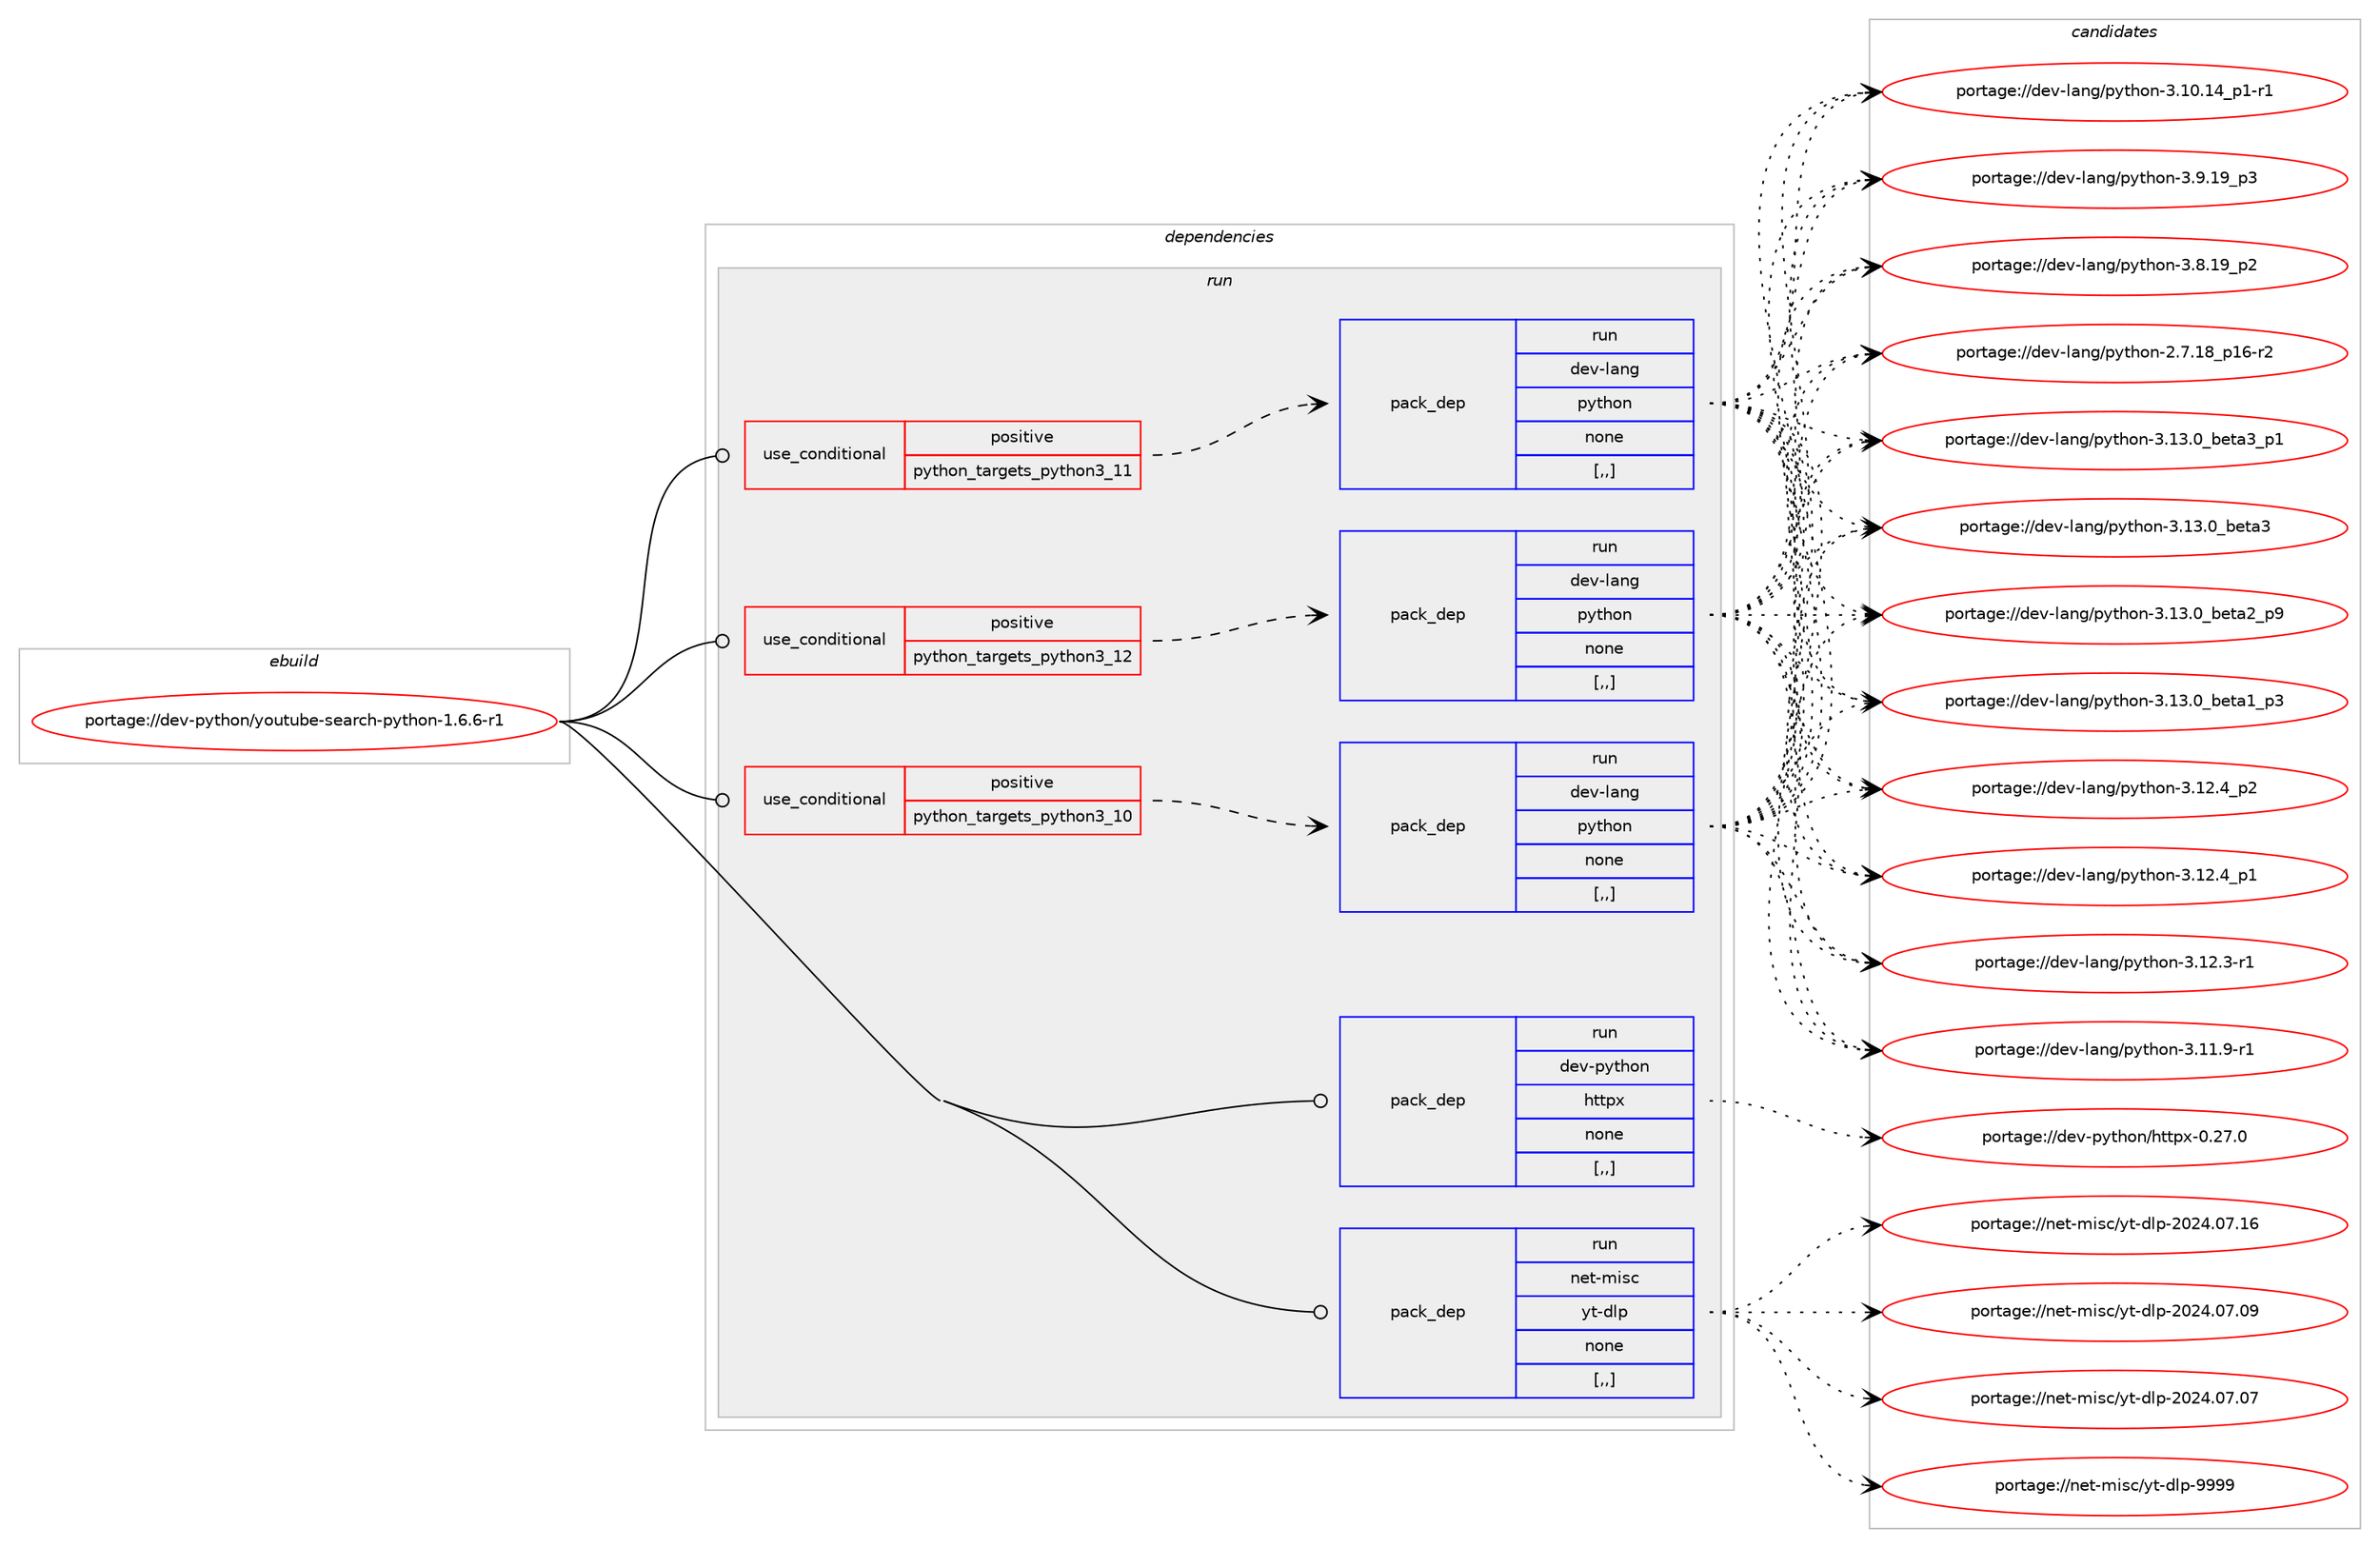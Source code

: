 digraph prolog {

# *************
# Graph options
# *************

newrank=true;
concentrate=true;
compound=true;
graph [rankdir=LR,fontname=Helvetica,fontsize=10,ranksep=1.5];#, ranksep=2.5, nodesep=0.2];
edge  [arrowhead=vee];
node  [fontname=Helvetica,fontsize=10];

# **********
# The ebuild
# **********

subgraph cluster_leftcol {
color=gray;
label=<<i>ebuild</i>>;
id [label="portage://dev-python/youtube-search-python-1.6.6-r1", color=red, width=4, href="../dev-python/youtube-search-python-1.6.6-r1.svg"];
}

# ****************
# The dependencies
# ****************

subgraph cluster_midcol {
color=gray;
label=<<i>dependencies</i>>;
subgraph cluster_compile {
fillcolor="#eeeeee";
style=filled;
label=<<i>compile</i>>;
}
subgraph cluster_compileandrun {
fillcolor="#eeeeee";
style=filled;
label=<<i>compile and run</i>>;
}
subgraph cluster_run {
fillcolor="#eeeeee";
style=filled;
label=<<i>run</i>>;
subgraph cond41251 {
dependency167462 [label=<<TABLE BORDER="0" CELLBORDER="1" CELLSPACING="0" CELLPADDING="4"><TR><TD ROWSPAN="3" CELLPADDING="10">use_conditional</TD></TR><TR><TD>positive</TD></TR><TR><TD>python_targets_python3_10</TD></TR></TABLE>>, shape=none, color=red];
subgraph pack124938 {
dependency167463 [label=<<TABLE BORDER="0" CELLBORDER="1" CELLSPACING="0" CELLPADDING="4" WIDTH="220"><TR><TD ROWSPAN="6" CELLPADDING="30">pack_dep</TD></TR><TR><TD WIDTH="110">run</TD></TR><TR><TD>dev-lang</TD></TR><TR><TD>python</TD></TR><TR><TD>none</TD></TR><TR><TD>[,,]</TD></TR></TABLE>>, shape=none, color=blue];
}
dependency167462:e -> dependency167463:w [weight=20,style="dashed",arrowhead="vee"];
}
id:e -> dependency167462:w [weight=20,style="solid",arrowhead="odot"];
subgraph cond41252 {
dependency167464 [label=<<TABLE BORDER="0" CELLBORDER="1" CELLSPACING="0" CELLPADDING="4"><TR><TD ROWSPAN="3" CELLPADDING="10">use_conditional</TD></TR><TR><TD>positive</TD></TR><TR><TD>python_targets_python3_11</TD></TR></TABLE>>, shape=none, color=red];
subgraph pack124939 {
dependency167465 [label=<<TABLE BORDER="0" CELLBORDER="1" CELLSPACING="0" CELLPADDING="4" WIDTH="220"><TR><TD ROWSPAN="6" CELLPADDING="30">pack_dep</TD></TR><TR><TD WIDTH="110">run</TD></TR><TR><TD>dev-lang</TD></TR><TR><TD>python</TD></TR><TR><TD>none</TD></TR><TR><TD>[,,]</TD></TR></TABLE>>, shape=none, color=blue];
}
dependency167464:e -> dependency167465:w [weight=20,style="dashed",arrowhead="vee"];
}
id:e -> dependency167464:w [weight=20,style="solid",arrowhead="odot"];
subgraph cond41253 {
dependency167466 [label=<<TABLE BORDER="0" CELLBORDER="1" CELLSPACING="0" CELLPADDING="4"><TR><TD ROWSPAN="3" CELLPADDING="10">use_conditional</TD></TR><TR><TD>positive</TD></TR><TR><TD>python_targets_python3_12</TD></TR></TABLE>>, shape=none, color=red];
subgraph pack124940 {
dependency167467 [label=<<TABLE BORDER="0" CELLBORDER="1" CELLSPACING="0" CELLPADDING="4" WIDTH="220"><TR><TD ROWSPAN="6" CELLPADDING="30">pack_dep</TD></TR><TR><TD WIDTH="110">run</TD></TR><TR><TD>dev-lang</TD></TR><TR><TD>python</TD></TR><TR><TD>none</TD></TR><TR><TD>[,,]</TD></TR></TABLE>>, shape=none, color=blue];
}
dependency167466:e -> dependency167467:w [weight=20,style="dashed",arrowhead="vee"];
}
id:e -> dependency167466:w [weight=20,style="solid",arrowhead="odot"];
subgraph pack124941 {
dependency167468 [label=<<TABLE BORDER="0" CELLBORDER="1" CELLSPACING="0" CELLPADDING="4" WIDTH="220"><TR><TD ROWSPAN="6" CELLPADDING="30">pack_dep</TD></TR><TR><TD WIDTH="110">run</TD></TR><TR><TD>dev-python</TD></TR><TR><TD>httpx</TD></TR><TR><TD>none</TD></TR><TR><TD>[,,]</TD></TR></TABLE>>, shape=none, color=blue];
}
id:e -> dependency167468:w [weight=20,style="solid",arrowhead="odot"];
subgraph pack124942 {
dependency167469 [label=<<TABLE BORDER="0" CELLBORDER="1" CELLSPACING="0" CELLPADDING="4" WIDTH="220"><TR><TD ROWSPAN="6" CELLPADDING="30">pack_dep</TD></TR><TR><TD WIDTH="110">run</TD></TR><TR><TD>net-misc</TD></TR><TR><TD>yt-dlp</TD></TR><TR><TD>none</TD></TR><TR><TD>[,,]</TD></TR></TABLE>>, shape=none, color=blue];
}
id:e -> dependency167469:w [weight=20,style="solid",arrowhead="odot"];
}
}

# **************
# The candidates
# **************

subgraph cluster_choices {
rank=same;
color=gray;
label=<<i>candidates</i>>;

subgraph choice124938 {
color=black;
nodesep=1;
choice10010111845108971101034711212111610411111045514649514648959810111697519511249 [label="portage://dev-lang/python-3.13.0_beta3_p1", color=red, width=4,href="../dev-lang/python-3.13.0_beta3_p1.svg"];
choice1001011184510897110103471121211161041111104551464951464895981011169751 [label="portage://dev-lang/python-3.13.0_beta3", color=red, width=4,href="../dev-lang/python-3.13.0_beta3.svg"];
choice10010111845108971101034711212111610411111045514649514648959810111697509511257 [label="portage://dev-lang/python-3.13.0_beta2_p9", color=red, width=4,href="../dev-lang/python-3.13.0_beta2_p9.svg"];
choice10010111845108971101034711212111610411111045514649514648959810111697499511251 [label="portage://dev-lang/python-3.13.0_beta1_p3", color=red, width=4,href="../dev-lang/python-3.13.0_beta1_p3.svg"];
choice100101118451089711010347112121116104111110455146495046529511250 [label="portage://dev-lang/python-3.12.4_p2", color=red, width=4,href="../dev-lang/python-3.12.4_p2.svg"];
choice100101118451089711010347112121116104111110455146495046529511249 [label="portage://dev-lang/python-3.12.4_p1", color=red, width=4,href="../dev-lang/python-3.12.4_p1.svg"];
choice100101118451089711010347112121116104111110455146495046514511449 [label="portage://dev-lang/python-3.12.3-r1", color=red, width=4,href="../dev-lang/python-3.12.3-r1.svg"];
choice100101118451089711010347112121116104111110455146494946574511449 [label="portage://dev-lang/python-3.11.9-r1", color=red, width=4,href="../dev-lang/python-3.11.9-r1.svg"];
choice100101118451089711010347112121116104111110455146494846495295112494511449 [label="portage://dev-lang/python-3.10.14_p1-r1", color=red, width=4,href="../dev-lang/python-3.10.14_p1-r1.svg"];
choice100101118451089711010347112121116104111110455146574649579511251 [label="portage://dev-lang/python-3.9.19_p3", color=red, width=4,href="../dev-lang/python-3.9.19_p3.svg"];
choice100101118451089711010347112121116104111110455146564649579511250 [label="portage://dev-lang/python-3.8.19_p2", color=red, width=4,href="../dev-lang/python-3.8.19_p2.svg"];
choice100101118451089711010347112121116104111110455046554649569511249544511450 [label="portage://dev-lang/python-2.7.18_p16-r2", color=red, width=4,href="../dev-lang/python-2.7.18_p16-r2.svg"];
dependency167463:e -> choice10010111845108971101034711212111610411111045514649514648959810111697519511249:w [style=dotted,weight="100"];
dependency167463:e -> choice1001011184510897110103471121211161041111104551464951464895981011169751:w [style=dotted,weight="100"];
dependency167463:e -> choice10010111845108971101034711212111610411111045514649514648959810111697509511257:w [style=dotted,weight="100"];
dependency167463:e -> choice10010111845108971101034711212111610411111045514649514648959810111697499511251:w [style=dotted,weight="100"];
dependency167463:e -> choice100101118451089711010347112121116104111110455146495046529511250:w [style=dotted,weight="100"];
dependency167463:e -> choice100101118451089711010347112121116104111110455146495046529511249:w [style=dotted,weight="100"];
dependency167463:e -> choice100101118451089711010347112121116104111110455146495046514511449:w [style=dotted,weight="100"];
dependency167463:e -> choice100101118451089711010347112121116104111110455146494946574511449:w [style=dotted,weight="100"];
dependency167463:e -> choice100101118451089711010347112121116104111110455146494846495295112494511449:w [style=dotted,weight="100"];
dependency167463:e -> choice100101118451089711010347112121116104111110455146574649579511251:w [style=dotted,weight="100"];
dependency167463:e -> choice100101118451089711010347112121116104111110455146564649579511250:w [style=dotted,weight="100"];
dependency167463:e -> choice100101118451089711010347112121116104111110455046554649569511249544511450:w [style=dotted,weight="100"];
}
subgraph choice124939 {
color=black;
nodesep=1;
choice10010111845108971101034711212111610411111045514649514648959810111697519511249 [label="portage://dev-lang/python-3.13.0_beta3_p1", color=red, width=4,href="../dev-lang/python-3.13.0_beta3_p1.svg"];
choice1001011184510897110103471121211161041111104551464951464895981011169751 [label="portage://dev-lang/python-3.13.0_beta3", color=red, width=4,href="../dev-lang/python-3.13.0_beta3.svg"];
choice10010111845108971101034711212111610411111045514649514648959810111697509511257 [label="portage://dev-lang/python-3.13.0_beta2_p9", color=red, width=4,href="../dev-lang/python-3.13.0_beta2_p9.svg"];
choice10010111845108971101034711212111610411111045514649514648959810111697499511251 [label="portage://dev-lang/python-3.13.0_beta1_p3", color=red, width=4,href="../dev-lang/python-3.13.0_beta1_p3.svg"];
choice100101118451089711010347112121116104111110455146495046529511250 [label="portage://dev-lang/python-3.12.4_p2", color=red, width=4,href="../dev-lang/python-3.12.4_p2.svg"];
choice100101118451089711010347112121116104111110455146495046529511249 [label="portage://dev-lang/python-3.12.4_p1", color=red, width=4,href="../dev-lang/python-3.12.4_p1.svg"];
choice100101118451089711010347112121116104111110455146495046514511449 [label="portage://dev-lang/python-3.12.3-r1", color=red, width=4,href="../dev-lang/python-3.12.3-r1.svg"];
choice100101118451089711010347112121116104111110455146494946574511449 [label="portage://dev-lang/python-3.11.9-r1", color=red, width=4,href="../dev-lang/python-3.11.9-r1.svg"];
choice100101118451089711010347112121116104111110455146494846495295112494511449 [label="portage://dev-lang/python-3.10.14_p1-r1", color=red, width=4,href="../dev-lang/python-3.10.14_p1-r1.svg"];
choice100101118451089711010347112121116104111110455146574649579511251 [label="portage://dev-lang/python-3.9.19_p3", color=red, width=4,href="../dev-lang/python-3.9.19_p3.svg"];
choice100101118451089711010347112121116104111110455146564649579511250 [label="portage://dev-lang/python-3.8.19_p2", color=red, width=4,href="../dev-lang/python-3.8.19_p2.svg"];
choice100101118451089711010347112121116104111110455046554649569511249544511450 [label="portage://dev-lang/python-2.7.18_p16-r2", color=red, width=4,href="../dev-lang/python-2.7.18_p16-r2.svg"];
dependency167465:e -> choice10010111845108971101034711212111610411111045514649514648959810111697519511249:w [style=dotted,weight="100"];
dependency167465:e -> choice1001011184510897110103471121211161041111104551464951464895981011169751:w [style=dotted,weight="100"];
dependency167465:e -> choice10010111845108971101034711212111610411111045514649514648959810111697509511257:w [style=dotted,weight="100"];
dependency167465:e -> choice10010111845108971101034711212111610411111045514649514648959810111697499511251:w [style=dotted,weight="100"];
dependency167465:e -> choice100101118451089711010347112121116104111110455146495046529511250:w [style=dotted,weight="100"];
dependency167465:e -> choice100101118451089711010347112121116104111110455146495046529511249:w [style=dotted,weight="100"];
dependency167465:e -> choice100101118451089711010347112121116104111110455146495046514511449:w [style=dotted,weight="100"];
dependency167465:e -> choice100101118451089711010347112121116104111110455146494946574511449:w [style=dotted,weight="100"];
dependency167465:e -> choice100101118451089711010347112121116104111110455146494846495295112494511449:w [style=dotted,weight="100"];
dependency167465:e -> choice100101118451089711010347112121116104111110455146574649579511251:w [style=dotted,weight="100"];
dependency167465:e -> choice100101118451089711010347112121116104111110455146564649579511250:w [style=dotted,weight="100"];
dependency167465:e -> choice100101118451089711010347112121116104111110455046554649569511249544511450:w [style=dotted,weight="100"];
}
subgraph choice124940 {
color=black;
nodesep=1;
choice10010111845108971101034711212111610411111045514649514648959810111697519511249 [label="portage://dev-lang/python-3.13.0_beta3_p1", color=red, width=4,href="../dev-lang/python-3.13.0_beta3_p1.svg"];
choice1001011184510897110103471121211161041111104551464951464895981011169751 [label="portage://dev-lang/python-3.13.0_beta3", color=red, width=4,href="../dev-lang/python-3.13.0_beta3.svg"];
choice10010111845108971101034711212111610411111045514649514648959810111697509511257 [label="portage://dev-lang/python-3.13.0_beta2_p9", color=red, width=4,href="../dev-lang/python-3.13.0_beta2_p9.svg"];
choice10010111845108971101034711212111610411111045514649514648959810111697499511251 [label="portage://dev-lang/python-3.13.0_beta1_p3", color=red, width=4,href="../dev-lang/python-3.13.0_beta1_p3.svg"];
choice100101118451089711010347112121116104111110455146495046529511250 [label="portage://dev-lang/python-3.12.4_p2", color=red, width=4,href="../dev-lang/python-3.12.4_p2.svg"];
choice100101118451089711010347112121116104111110455146495046529511249 [label="portage://dev-lang/python-3.12.4_p1", color=red, width=4,href="../dev-lang/python-3.12.4_p1.svg"];
choice100101118451089711010347112121116104111110455146495046514511449 [label="portage://dev-lang/python-3.12.3-r1", color=red, width=4,href="../dev-lang/python-3.12.3-r1.svg"];
choice100101118451089711010347112121116104111110455146494946574511449 [label="portage://dev-lang/python-3.11.9-r1", color=red, width=4,href="../dev-lang/python-3.11.9-r1.svg"];
choice100101118451089711010347112121116104111110455146494846495295112494511449 [label="portage://dev-lang/python-3.10.14_p1-r1", color=red, width=4,href="../dev-lang/python-3.10.14_p1-r1.svg"];
choice100101118451089711010347112121116104111110455146574649579511251 [label="portage://dev-lang/python-3.9.19_p3", color=red, width=4,href="../dev-lang/python-3.9.19_p3.svg"];
choice100101118451089711010347112121116104111110455146564649579511250 [label="portage://dev-lang/python-3.8.19_p2", color=red, width=4,href="../dev-lang/python-3.8.19_p2.svg"];
choice100101118451089711010347112121116104111110455046554649569511249544511450 [label="portage://dev-lang/python-2.7.18_p16-r2", color=red, width=4,href="../dev-lang/python-2.7.18_p16-r2.svg"];
dependency167467:e -> choice10010111845108971101034711212111610411111045514649514648959810111697519511249:w [style=dotted,weight="100"];
dependency167467:e -> choice1001011184510897110103471121211161041111104551464951464895981011169751:w [style=dotted,weight="100"];
dependency167467:e -> choice10010111845108971101034711212111610411111045514649514648959810111697509511257:w [style=dotted,weight="100"];
dependency167467:e -> choice10010111845108971101034711212111610411111045514649514648959810111697499511251:w [style=dotted,weight="100"];
dependency167467:e -> choice100101118451089711010347112121116104111110455146495046529511250:w [style=dotted,weight="100"];
dependency167467:e -> choice100101118451089711010347112121116104111110455146495046529511249:w [style=dotted,weight="100"];
dependency167467:e -> choice100101118451089711010347112121116104111110455146495046514511449:w [style=dotted,weight="100"];
dependency167467:e -> choice100101118451089711010347112121116104111110455146494946574511449:w [style=dotted,weight="100"];
dependency167467:e -> choice100101118451089711010347112121116104111110455146494846495295112494511449:w [style=dotted,weight="100"];
dependency167467:e -> choice100101118451089711010347112121116104111110455146574649579511251:w [style=dotted,weight="100"];
dependency167467:e -> choice100101118451089711010347112121116104111110455146564649579511250:w [style=dotted,weight="100"];
dependency167467:e -> choice100101118451089711010347112121116104111110455046554649569511249544511450:w [style=dotted,weight="100"];
}
subgraph choice124941 {
color=black;
nodesep=1;
choice100101118451121211161041111104710411611611212045484650554648 [label="portage://dev-python/httpx-0.27.0", color=red, width=4,href="../dev-python/httpx-0.27.0.svg"];
dependency167468:e -> choice100101118451121211161041111104710411611611212045484650554648:w [style=dotted,weight="100"];
}
subgraph choice124942 {
color=black;
nodesep=1;
choice110101116451091051159947121116451001081124557575757 [label="portage://net-misc/yt-dlp-9999", color=red, width=4,href="../net-misc/yt-dlp-9999.svg"];
choice110101116451091051159947121116451001081124550485052464855464954 [label="portage://net-misc/yt-dlp-2024.07.16", color=red, width=4,href="../net-misc/yt-dlp-2024.07.16.svg"];
choice110101116451091051159947121116451001081124550485052464855464857 [label="portage://net-misc/yt-dlp-2024.07.09", color=red, width=4,href="../net-misc/yt-dlp-2024.07.09.svg"];
choice110101116451091051159947121116451001081124550485052464855464855 [label="portage://net-misc/yt-dlp-2024.07.07", color=red, width=4,href="../net-misc/yt-dlp-2024.07.07.svg"];
dependency167469:e -> choice110101116451091051159947121116451001081124557575757:w [style=dotted,weight="100"];
dependency167469:e -> choice110101116451091051159947121116451001081124550485052464855464954:w [style=dotted,weight="100"];
dependency167469:e -> choice110101116451091051159947121116451001081124550485052464855464857:w [style=dotted,weight="100"];
dependency167469:e -> choice110101116451091051159947121116451001081124550485052464855464855:w [style=dotted,weight="100"];
}
}

}
